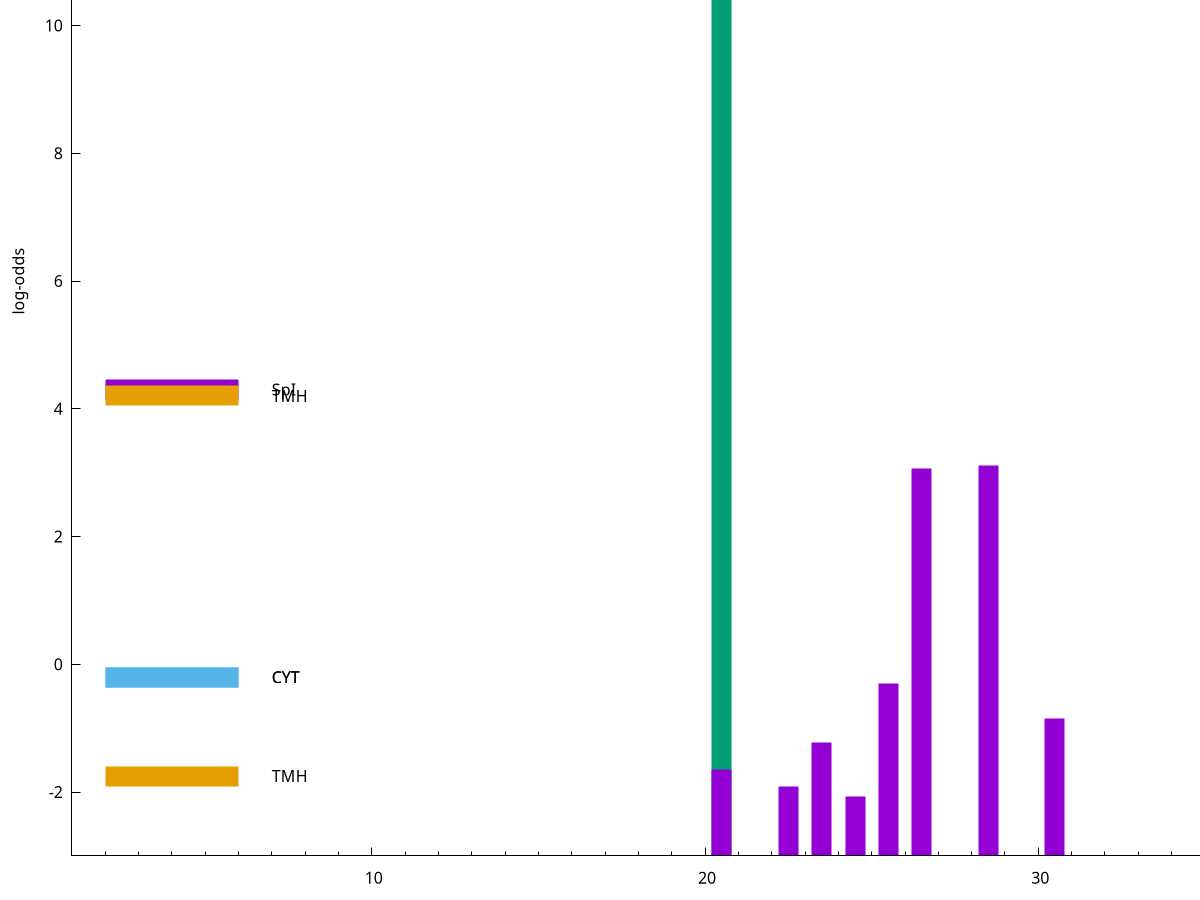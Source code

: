 set title "LipoP predictions for SRR4065644.gff"
set size 2., 1.4
set xrange [1:70] 
set mxtics 10
set yrange [-3:15]
set y2range [0:18]
set ylabel "log-odds"
set term postscript eps color solid "Helvetica" 30
set output "SRR4065644.gff12.eps"
set arrow from 2,12.2114 to 6,12.2114 nohead lt 2 lw 20
set label "SpII" at 7,12.2114
set arrow from 2,4.3036 to 6,4.3036 nohead lt 1 lw 20
set label "SpI" at 7,4.3036
set arrow from 2,4.20217 to 6,4.20217 nohead lt 4 lw 20
set label "TMH" at 7,4.20217
set arrow from 2,-0.200913 to 6,-0.200913 nohead lt 3 lw 20
set label "CYT" at 7,-0.200913
set arrow from 2,-0.200913 to 6,-0.200913 nohead lt 3 lw 20
set label "CYT" at 7,-0.200913
set arrow from 2,-1.74952 to 6,-1.74952 nohead lt 4 lw 20
set label "TMH" at 7,-1.74952
set arrow from 2,12.2114 to 6,12.2114 nohead lt 2 lw 20
set label "SpII" at 7,12.2114
# NOTE: The scores below are the log-odds scores with the threshold
# NOTE: subtracted (a hack to make gnuplot make the histogram all
# NOTE: look nice).
plot "-" axes x1y2 title "" with impulses lt 2 lw 20, "-" axes x1y2 title "" with impulses lt 1 lw 20
20.500000 15.211400
e
28.500000 6.110780
26.500000 6.059930
25.500000 2.705763
30.500000 2.158395
23.500000 1.780030
20.500000 1.352610
22.500000 1.092430
24.500000 0.925740
e
exit
